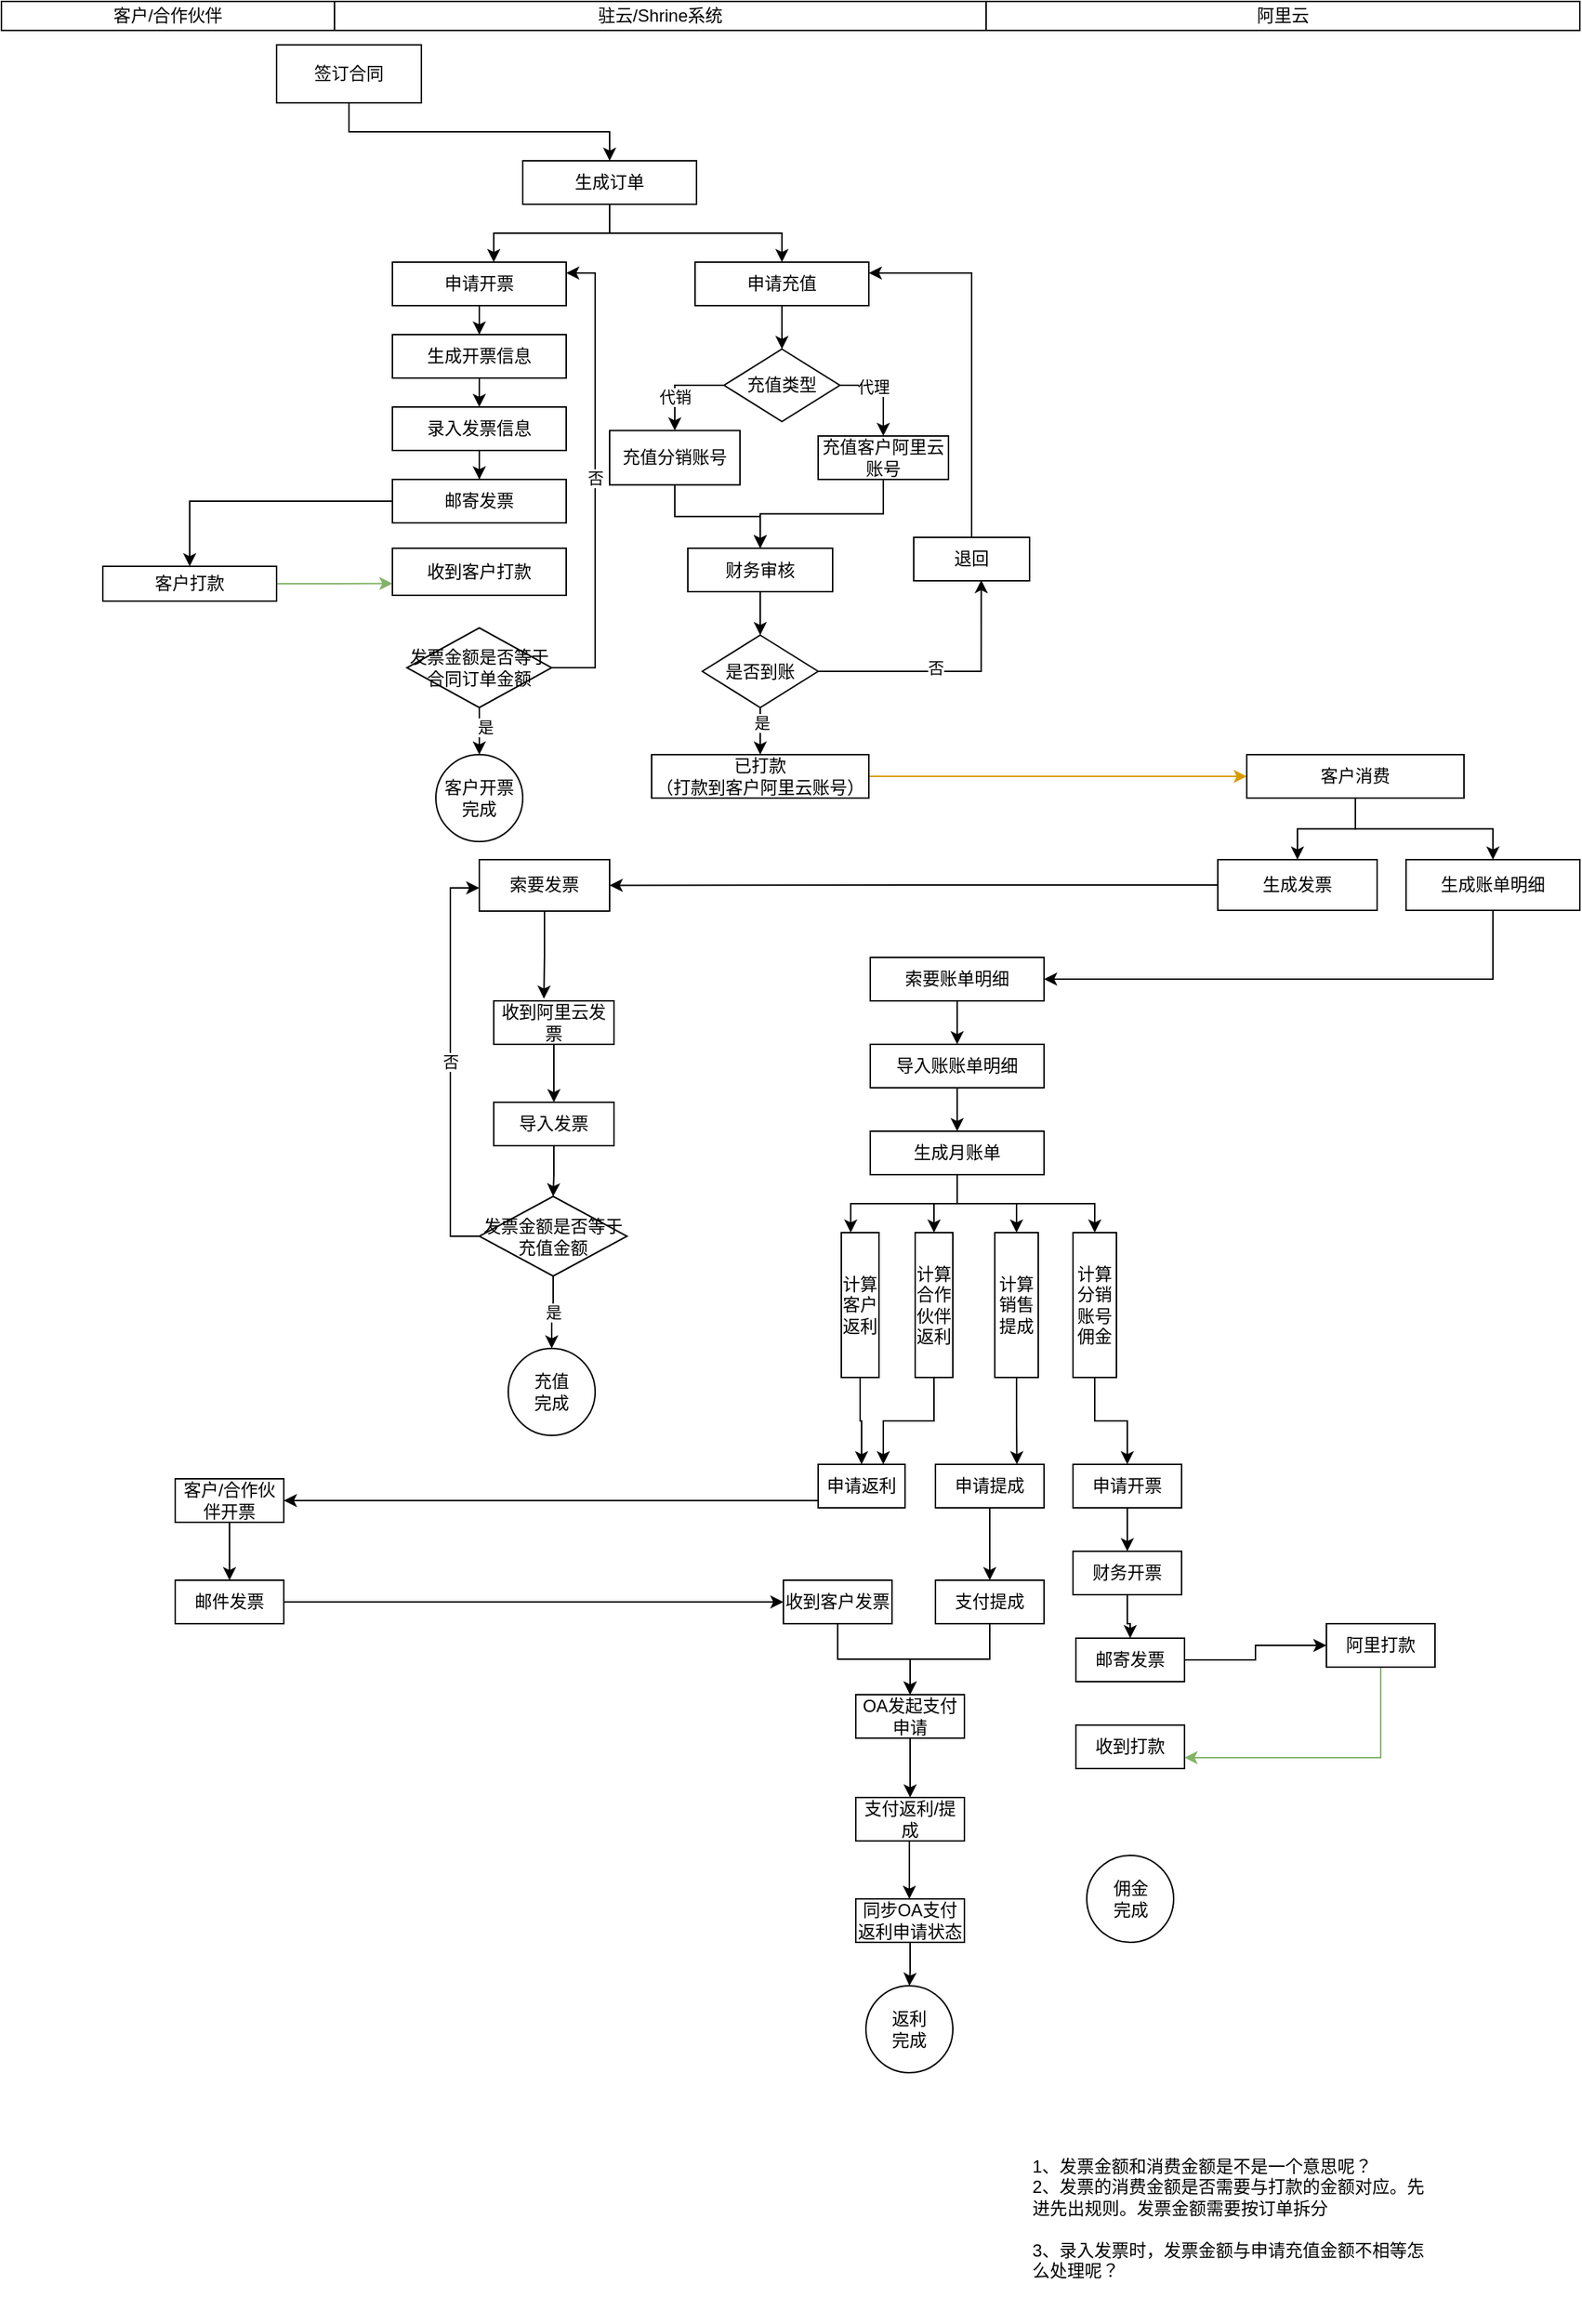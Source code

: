 <mxfile version="14.2.6" type="github">
  <diagram id="roFFfxDUJYIJc8eop7bz" name="Page-1">
    <mxGraphModel dx="1186" dy="674" grid="1" gridSize="10" guides="1" tooltips="1" connect="1" arrows="1" fold="1" page="1" pageScale="1" pageWidth="827" pageHeight="1169" math="0" shadow="0">
      <root>
        <mxCell id="0" />
        <mxCell id="1" parent="0" />
        <mxCell id="rOA4uBclnJZB5DrJUqV7-26" style="edgeStyle=orthogonalEdgeStyle;rounded=0;orthogonalLoop=1;jettySize=auto;html=1;exitX=0.5;exitY=1;exitDx=0;exitDy=0;entryX=0.5;entryY=0;entryDx=0;entryDy=0;" parent="1" source="K8Je6sUpNGUMb3yso3Zy-1" target="K8Je6sUpNGUMb3yso3Zy-2" edge="1">
          <mxGeometry relative="1" as="geometry" />
        </mxCell>
        <mxCell id="K8Je6sUpNGUMb3yso3Zy-1" value="签订合同" style="rounded=0;whiteSpace=wrap;html=1;" parent="1" vertex="1">
          <mxGeometry x="200" y="30" width="100" height="40" as="geometry" />
        </mxCell>
        <mxCell id="rOA4uBclnJZB5DrJUqV7-28" style="edgeStyle=orthogonalEdgeStyle;rounded=0;orthogonalLoop=1;jettySize=auto;html=1;exitX=0.5;exitY=1;exitDx=0;exitDy=0;entryX=0.5;entryY=0;entryDx=0;entryDy=0;" parent="1" source="K8Je6sUpNGUMb3yso3Zy-2" target="K8Je6sUpNGUMb3yso3Zy-3" edge="1">
          <mxGeometry relative="1" as="geometry" />
        </mxCell>
        <mxCell id="AUkhUbtXe1NcL0Z-zVLZ-3" style="edgeStyle=orthogonalEdgeStyle;rounded=0;orthogonalLoop=1;jettySize=auto;html=1;exitX=0.5;exitY=1;exitDx=0;exitDy=0;entryX=0.583;entryY=0;entryDx=0;entryDy=0;entryPerimeter=0;" edge="1" parent="1" source="K8Je6sUpNGUMb3yso3Zy-2" target="VSZwTH_sTi2hfnxuPGPc-11">
          <mxGeometry relative="1" as="geometry" />
        </mxCell>
        <mxCell id="K8Je6sUpNGUMb3yso3Zy-2" value="生成订单" style="rounded=0;whiteSpace=wrap;html=1;" parent="1" vertex="1">
          <mxGeometry x="370" y="110" width="120" height="30" as="geometry" />
        </mxCell>
        <mxCell id="AUkhUbtXe1NcL0Z-zVLZ-97" value="" style="edgeStyle=orthogonalEdgeStyle;rounded=0;orthogonalLoop=1;jettySize=auto;html=1;entryX=0.5;entryY=0;entryDx=0;entryDy=0;" edge="1" parent="1" source="K8Je6sUpNGUMb3yso3Zy-3" target="rOA4uBclnJZB5DrJUqV7-3">
          <mxGeometry relative="1" as="geometry">
            <mxPoint x="549" y="240" as="targetPoint" />
          </mxGeometry>
        </mxCell>
        <mxCell id="K8Je6sUpNGUMb3yso3Zy-3" value="申请充值" style="rounded=0;whiteSpace=wrap;html=1;" parent="1" vertex="1">
          <mxGeometry x="489" y="180" width="120" height="30" as="geometry" />
        </mxCell>
        <mxCell id="AUkhUbtXe1NcL0Z-zVLZ-8" value="" style="edgeStyle=orthogonalEdgeStyle;rounded=0;orthogonalLoop=1;jettySize=auto;html=1;" edge="1" parent="1" source="K8Je6sUpNGUMb3yso3Zy-4" target="K8Je6sUpNGUMb3yso3Zy-5">
          <mxGeometry relative="1" as="geometry" />
        </mxCell>
        <mxCell id="K8Je6sUpNGUMb3yso3Zy-4" value="财务审核" style="rounded=0;whiteSpace=wrap;html=1;" parent="1" vertex="1">
          <mxGeometry x="484" y="377.5" width="100" height="30" as="geometry" />
        </mxCell>
        <mxCell id="rOA4uBclnJZB5DrJUqV7-20" style="edgeStyle=orthogonalEdgeStyle;rounded=0;orthogonalLoop=1;jettySize=auto;html=1;exitX=0.5;exitY=1;exitDx=0;exitDy=0;entryX=0.5;entryY=0;entryDx=0;entryDy=0;" parent="1" source="K8Je6sUpNGUMb3yso3Zy-5" target="K8Je6sUpNGUMb3yso3Zy-6" edge="1">
          <mxGeometry relative="1" as="geometry">
            <Array as="points" />
          </mxGeometry>
        </mxCell>
        <mxCell id="rOA4uBclnJZB5DrJUqV7-21" value="是" style="edgeLabel;html=1;align=center;verticalAlign=middle;resizable=0;points=[];" parent="rOA4uBclnJZB5DrJUqV7-20" vertex="1" connectable="0">
          <mxGeometry x="-0.391" y="1" relative="1" as="geometry">
            <mxPoint as="offset" />
          </mxGeometry>
        </mxCell>
        <mxCell id="rOA4uBclnJZB5DrJUqV7-39" style="edgeStyle=orthogonalEdgeStyle;rounded=0;orthogonalLoop=1;jettySize=auto;html=1;entryX=0.583;entryY=0.983;entryDx=0;entryDy=0;entryPerimeter=0;" parent="1" source="K8Je6sUpNGUMb3yso3Zy-5" target="rOA4uBclnJZB5DrJUqV7-1" edge="1">
          <mxGeometry relative="1" as="geometry">
            <Array as="points">
              <mxPoint x="687" y="463" />
            </Array>
          </mxGeometry>
        </mxCell>
        <mxCell id="rOA4uBclnJZB5DrJUqV7-40" value="否" style="edgeLabel;html=1;align=center;verticalAlign=middle;resizable=0;points=[];" parent="rOA4uBclnJZB5DrJUqV7-39" vertex="1" connectable="0">
          <mxGeometry x="-0.084" y="3" relative="1" as="geometry">
            <mxPoint as="offset" />
          </mxGeometry>
        </mxCell>
        <mxCell id="K8Je6sUpNGUMb3yso3Zy-5" value="是否到账" style="rhombus;whiteSpace=wrap;html=1;" parent="1" vertex="1">
          <mxGeometry x="494" y="437.5" width="80" height="50" as="geometry" />
        </mxCell>
        <mxCell id="AUkhUbtXe1NcL0Z-zVLZ-22" value="" style="edgeStyle=orthogonalEdgeStyle;rounded=0;orthogonalLoop=1;jettySize=auto;html=1;fillColor=#ffe6cc;strokeColor=#d79b00;" edge="1" parent="1" source="K8Je6sUpNGUMb3yso3Zy-6" target="AUkhUbtXe1NcL0Z-zVLZ-21">
          <mxGeometry relative="1" as="geometry" />
        </mxCell>
        <mxCell id="K8Je6sUpNGUMb3yso3Zy-6" value="已打款&lt;br&gt;（打款到客户阿里云账号）" style="rounded=0;whiteSpace=wrap;html=1;" parent="1" vertex="1">
          <mxGeometry x="459" y="520" width="150" height="30" as="geometry" />
        </mxCell>
        <mxCell id="AUkhUbtXe1NcL0Z-zVLZ-20" style="edgeStyle=orthogonalEdgeStyle;rounded=0;orthogonalLoop=1;jettySize=auto;html=1;exitX=0.5;exitY=0;exitDx=0;exitDy=0;entryX=1;entryY=0.25;entryDx=0;entryDy=0;" edge="1" parent="1" source="rOA4uBclnJZB5DrJUqV7-1" target="K8Je6sUpNGUMb3yso3Zy-3">
          <mxGeometry relative="1" as="geometry" />
        </mxCell>
        <mxCell id="rOA4uBclnJZB5DrJUqV7-1" value="退回" style="rounded=0;whiteSpace=wrap;html=1;" parent="1" vertex="1">
          <mxGeometry x="640" y="370" width="80" height="30" as="geometry" />
        </mxCell>
        <mxCell id="rOA4uBclnJZB5DrJUqV7-15" style="edgeStyle=orthogonalEdgeStyle;rounded=0;orthogonalLoop=1;jettySize=auto;html=1;entryX=0.5;entryY=0;entryDx=0;entryDy=0;" parent="1" source="rOA4uBclnJZB5DrJUqV7-2" target="K8Je6sUpNGUMb3yso3Zy-4" edge="1">
          <mxGeometry relative="1" as="geometry">
            <mxPoint x="284" y="497.5" as="targetPoint" />
          </mxGeometry>
        </mxCell>
        <mxCell id="rOA4uBclnJZB5DrJUqV7-2" value="充值分销账号" style="rounded=0;whiteSpace=wrap;html=1;" parent="1" vertex="1">
          <mxGeometry x="430" y="296.25" width="90" height="37.5" as="geometry" />
        </mxCell>
        <mxCell id="rOA4uBclnJZB5DrJUqV7-8" style="edgeStyle=orthogonalEdgeStyle;rounded=0;orthogonalLoop=1;jettySize=auto;html=1;exitX=1;exitY=0.5;exitDx=0;exitDy=0;entryX=0.5;entryY=0;entryDx=0;entryDy=0;" parent="1" source="rOA4uBclnJZB5DrJUqV7-3" target="rOA4uBclnJZB5DrJUqV7-4" edge="1">
          <mxGeometry relative="1" as="geometry">
            <mxPoint x="719" y="327.5" as="sourcePoint" />
          </mxGeometry>
        </mxCell>
        <mxCell id="rOA4uBclnJZB5DrJUqV7-10" value="代理" style="edgeLabel;html=1;align=center;verticalAlign=middle;resizable=0;points=[];" parent="rOA4uBclnJZB5DrJUqV7-8" vertex="1" connectable="0">
          <mxGeometry x="-0.289" y="-1" relative="1" as="geometry">
            <mxPoint as="offset" />
          </mxGeometry>
        </mxCell>
        <mxCell id="AUkhUbtXe1NcL0Z-zVLZ-16" style="edgeStyle=orthogonalEdgeStyle;rounded=0;orthogonalLoop=1;jettySize=auto;html=1;entryX=0.5;entryY=0;entryDx=0;entryDy=0;exitX=0;exitY=0.5;exitDx=0;exitDy=0;" edge="1" parent="1" source="rOA4uBclnJZB5DrJUqV7-3" target="rOA4uBclnJZB5DrJUqV7-2">
          <mxGeometry relative="1" as="geometry">
            <mxPoint x="450" y="290" as="targetPoint" />
          </mxGeometry>
        </mxCell>
        <mxCell id="AUkhUbtXe1NcL0Z-zVLZ-18" value="代销" style="edgeLabel;html=1;align=center;verticalAlign=middle;resizable=0;points=[];" vertex="1" connectable="0" parent="AUkhUbtXe1NcL0Z-zVLZ-16">
          <mxGeometry x="0.286" relative="1" as="geometry">
            <mxPoint as="offset" />
          </mxGeometry>
        </mxCell>
        <mxCell id="rOA4uBclnJZB5DrJUqV7-3" value="充值类型" style="rhombus;whiteSpace=wrap;html=1;" parent="1" vertex="1">
          <mxGeometry x="509" y="240" width="80" height="50" as="geometry" />
        </mxCell>
        <mxCell id="AUkhUbtXe1NcL0Z-zVLZ-7" value="" style="edgeStyle=orthogonalEdgeStyle;rounded=0;orthogonalLoop=1;jettySize=auto;html=1;" edge="1" parent="1" source="rOA4uBclnJZB5DrJUqV7-4" target="K8Je6sUpNGUMb3yso3Zy-4">
          <mxGeometry relative="1" as="geometry" />
        </mxCell>
        <mxCell id="rOA4uBclnJZB5DrJUqV7-4" value="充值客户阿里云账号" style="rounded=0;whiteSpace=wrap;html=1;" parent="1" vertex="1">
          <mxGeometry x="574" y="300" width="90" height="30" as="geometry" />
        </mxCell>
        <mxCell id="rOA4uBclnJZB5DrJUqV7-56" style="edgeStyle=orthogonalEdgeStyle;rounded=0;orthogonalLoop=1;jettySize=auto;html=1;entryX=0.417;entryY=-0.05;entryDx=0;entryDy=0;entryPerimeter=0;" parent="1" source="rOA4uBclnJZB5DrJUqV7-50" target="rOA4uBclnJZB5DrJUqV7-53" edge="1">
          <mxGeometry relative="1" as="geometry" />
        </mxCell>
        <mxCell id="rOA4uBclnJZB5DrJUqV7-50" value="索要发票" style="rounded=0;whiteSpace=wrap;html=1;" parent="1" vertex="1">
          <mxGeometry x="340" y="592.5" width="90" height="35.5" as="geometry" />
        </mxCell>
        <mxCell id="rOA4uBclnJZB5DrJUqV7-58" value="" style="edgeStyle=orthogonalEdgeStyle;rounded=0;orthogonalLoop=1;jettySize=auto;html=1;" parent="1" source="rOA4uBclnJZB5DrJUqV7-53" target="rOA4uBclnJZB5DrJUqV7-57" edge="1">
          <mxGeometry relative="1" as="geometry" />
        </mxCell>
        <mxCell id="rOA4uBclnJZB5DrJUqV7-53" value="收到阿里云发票" style="rounded=0;whiteSpace=wrap;html=1;" parent="1" vertex="1">
          <mxGeometry x="350" y="690" width="83" height="30" as="geometry" />
        </mxCell>
        <mxCell id="rOA4uBclnJZB5DrJUqV7-64" value="" style="edgeStyle=orthogonalEdgeStyle;rounded=0;orthogonalLoop=1;jettySize=auto;html=1;" parent="1" source="rOA4uBclnJZB5DrJUqV7-57" target="rOA4uBclnJZB5DrJUqV7-60" edge="1">
          <mxGeometry relative="1" as="geometry" />
        </mxCell>
        <mxCell id="rOA4uBclnJZB5DrJUqV7-57" value="导入发票" style="rounded=0;whiteSpace=wrap;html=1;" parent="1" vertex="1">
          <mxGeometry x="350" y="760" width="83" height="30" as="geometry" />
        </mxCell>
        <mxCell id="rOA4uBclnJZB5DrJUqV7-65" value="是" style="edgeStyle=orthogonalEdgeStyle;rounded=0;orthogonalLoop=1;jettySize=auto;html=1;" parent="1" source="rOA4uBclnJZB5DrJUqV7-60" target="rOA4uBclnJZB5DrJUqV7-61" edge="1">
          <mxGeometry relative="1" as="geometry" />
        </mxCell>
        <mxCell id="AUkhUbtXe1NcL0Z-zVLZ-101" style="edgeStyle=orthogonalEdgeStyle;rounded=0;orthogonalLoop=1;jettySize=auto;html=1;" edge="1" parent="1" source="rOA4uBclnJZB5DrJUqV7-60">
          <mxGeometry relative="1" as="geometry">
            <mxPoint x="340" y="612" as="targetPoint" />
            <Array as="points">
              <mxPoint x="320" y="853" />
              <mxPoint x="320" y="612" />
            </Array>
          </mxGeometry>
        </mxCell>
        <mxCell id="AUkhUbtXe1NcL0Z-zVLZ-102" value="否" style="edgeLabel;html=1;align=center;verticalAlign=middle;resizable=0;points=[];" vertex="1" connectable="0" parent="AUkhUbtXe1NcL0Z-zVLZ-101">
          <mxGeometry x="0.001" relative="1" as="geometry">
            <mxPoint as="offset" />
          </mxGeometry>
        </mxCell>
        <mxCell id="rOA4uBclnJZB5DrJUqV7-60" value="发票金额是否等于充值金额" style="rhombus;whiteSpace=wrap;html=1;" parent="1" vertex="1">
          <mxGeometry x="340" y="825" width="102" height="55" as="geometry" />
        </mxCell>
        <mxCell id="rOA4uBclnJZB5DrJUqV7-61" value="充值&lt;br&gt;完成" style="ellipse;whiteSpace=wrap;html=1;aspect=fixed;" parent="1" vertex="1">
          <mxGeometry x="360" y="930" width="60" height="60" as="geometry" />
        </mxCell>
        <mxCell id="rOA4uBclnJZB5DrJUqV7-70" value="1、发票金额和消费金额是不是一个意思呢？&lt;br&gt;2、发票的消费金额是否需要与打款的金额对应。先进先出规则。发票金额需要按订单拆分&lt;br&gt;&lt;br&gt;&lt;div&gt;&lt;span&gt;3、录入发票时，发票金额与申请充值金额不相等怎么处理呢？&lt;/span&gt;&lt;/div&gt;&lt;div&gt;&lt;span&gt;&lt;br&gt;&lt;/span&gt;&lt;/div&gt;&lt;div&gt;&lt;br&gt;&lt;/div&gt;" style="text;html=1;strokeColor=none;fillColor=none;align=left;verticalAlign=middle;whiteSpace=wrap;rounded=0;" parent="1" vertex="1">
          <mxGeometry x="720" y="1490" width="280" height="110" as="geometry" />
        </mxCell>
        <mxCell id="VSZwTH_sTi2hfnxuPGPc-5" value="" style="edgeStyle=orthogonalEdgeStyle;rounded=0;orthogonalLoop=1;jettySize=auto;html=1;" parent="1" source="VSZwTH_sTi2hfnxuPGPc-1" target="rOA4uBclnJZB5DrJUqV7-50" edge="1">
          <mxGeometry relative="1" as="geometry" />
        </mxCell>
        <mxCell id="VSZwTH_sTi2hfnxuPGPc-1" value="&lt;span&gt;生成发票&lt;/span&gt;" style="rounded=0;whiteSpace=wrap;html=1;" parent="1" vertex="1">
          <mxGeometry x="850" y="592.5" width="110" height="35" as="geometry" />
        </mxCell>
        <mxCell id="AUkhUbtXe1NcL0Z-zVLZ-47" style="edgeStyle=orthogonalEdgeStyle;rounded=0;orthogonalLoop=1;jettySize=auto;html=1;entryX=1;entryY=0.5;entryDx=0;entryDy=0;exitX=0.5;exitY=1;exitDx=0;exitDy=0;" edge="1" parent="1" source="VSZwTH_sTi2hfnxuPGPc-2" target="AUkhUbtXe1NcL0Z-zVLZ-25">
          <mxGeometry relative="1" as="geometry" />
        </mxCell>
        <mxCell id="VSZwTH_sTi2hfnxuPGPc-2" value="&lt;span&gt;生成账单明细&lt;br&gt;&lt;/span&gt;" style="rounded=0;whiteSpace=wrap;html=1;" parent="1" vertex="1">
          <mxGeometry x="980" y="592.5" width="120" height="35" as="geometry" />
        </mxCell>
        <mxCell id="VSZwTH_sTi2hfnxuPGPc-8" value="驻云/Shrine系统" style="rounded=0;whiteSpace=wrap;html=1;" parent="1" vertex="1">
          <mxGeometry x="240" width="450" height="20" as="geometry" />
        </mxCell>
        <mxCell id="VSZwTH_sTi2hfnxuPGPc-9" value="客户/合作伙伴" style="rounded=0;whiteSpace=wrap;html=1;" parent="1" vertex="1">
          <mxGeometry x="10" width="230" height="20" as="geometry" />
        </mxCell>
        <mxCell id="VSZwTH_sTi2hfnxuPGPc-10" value="阿里云" style="rounded=0;whiteSpace=wrap;html=1;" parent="1" vertex="1">
          <mxGeometry x="690" width="410" height="20" as="geometry" />
        </mxCell>
        <mxCell id="AUkhUbtXe1NcL0Z-zVLZ-85" value="" style="edgeStyle=orthogonalEdgeStyle;rounded=0;orthogonalLoop=1;jettySize=auto;html=1;entryX=0.5;entryY=0;entryDx=0;entryDy=0;" edge="1" parent="1" source="VSZwTH_sTi2hfnxuPGPc-11" target="AUkhUbtXe1NcL0Z-zVLZ-95">
          <mxGeometry relative="1" as="geometry" />
        </mxCell>
        <mxCell id="VSZwTH_sTi2hfnxuPGPc-11" value="申请开票" style="rounded=0;whiteSpace=wrap;html=1;" parent="1" vertex="1">
          <mxGeometry x="280" y="180" width="120" height="30" as="geometry" />
        </mxCell>
        <mxCell id="AUkhUbtXe1NcL0Z-zVLZ-23" value="" style="edgeStyle=orthogonalEdgeStyle;rounded=0;orthogonalLoop=1;jettySize=auto;html=1;" edge="1" parent="1" source="AUkhUbtXe1NcL0Z-zVLZ-21" target="VSZwTH_sTi2hfnxuPGPc-2">
          <mxGeometry relative="1" as="geometry" />
        </mxCell>
        <mxCell id="AUkhUbtXe1NcL0Z-zVLZ-24" style="edgeStyle=orthogonalEdgeStyle;rounded=0;orthogonalLoop=1;jettySize=auto;html=1;entryX=0.5;entryY=0;entryDx=0;entryDy=0;" edge="1" parent="1" source="AUkhUbtXe1NcL0Z-zVLZ-21" target="VSZwTH_sTi2hfnxuPGPc-1">
          <mxGeometry relative="1" as="geometry" />
        </mxCell>
        <mxCell id="AUkhUbtXe1NcL0Z-zVLZ-21" value="客户消费" style="rounded=0;whiteSpace=wrap;html=1;" vertex="1" parent="1">
          <mxGeometry x="870" y="520" width="150" height="30" as="geometry" />
        </mxCell>
        <mxCell id="AUkhUbtXe1NcL0Z-zVLZ-45" style="edgeStyle=orthogonalEdgeStyle;rounded=0;orthogonalLoop=1;jettySize=auto;html=1;entryX=0.5;entryY=0;entryDx=0;entryDy=0;" edge="1" parent="1" source="AUkhUbtXe1NcL0Z-zVLZ-25" target="AUkhUbtXe1NcL0Z-zVLZ-27">
          <mxGeometry relative="1" as="geometry" />
        </mxCell>
        <mxCell id="AUkhUbtXe1NcL0Z-zVLZ-25" value="索要账单明细" style="rounded=0;whiteSpace=wrap;html=1;" vertex="1" parent="1">
          <mxGeometry x="610" y="660" width="120" height="30" as="geometry" />
        </mxCell>
        <mxCell id="AUkhUbtXe1NcL0Z-zVLZ-46" style="edgeStyle=orthogonalEdgeStyle;rounded=0;orthogonalLoop=1;jettySize=auto;html=1;entryX=0.5;entryY=0;entryDx=0;entryDy=0;" edge="1" parent="1" source="AUkhUbtXe1NcL0Z-zVLZ-27" target="AUkhUbtXe1NcL0Z-zVLZ-35">
          <mxGeometry relative="1" as="geometry" />
        </mxCell>
        <mxCell id="AUkhUbtXe1NcL0Z-zVLZ-27" value="导入账账单明细" style="rounded=0;whiteSpace=wrap;html=1;" vertex="1" parent="1">
          <mxGeometry x="610" y="720" width="120" height="30" as="geometry" />
        </mxCell>
        <mxCell id="AUkhUbtXe1NcL0Z-zVLZ-50" style="edgeStyle=orthogonalEdgeStyle;rounded=0;orthogonalLoop=1;jettySize=auto;html=1;" edge="1" parent="1" source="AUkhUbtXe1NcL0Z-zVLZ-29" target="AUkhUbtXe1NcL0Z-zVLZ-48">
          <mxGeometry relative="1" as="geometry" />
        </mxCell>
        <mxCell id="AUkhUbtXe1NcL0Z-zVLZ-29" value="计算分销账号佣金" style="rounded=0;whiteSpace=wrap;html=1;" vertex="1" parent="1">
          <mxGeometry x="750" y="850" width="30" height="100" as="geometry" />
        </mxCell>
        <mxCell id="AUkhUbtXe1NcL0Z-zVLZ-55" style="edgeStyle=orthogonalEdgeStyle;rounded=0;orthogonalLoop=1;jettySize=auto;html=1;entryX=0.5;entryY=0;entryDx=0;entryDy=0;" edge="1" parent="1" source="AUkhUbtXe1NcL0Z-zVLZ-30" target="AUkhUbtXe1NcL0Z-zVLZ-51">
          <mxGeometry relative="1" as="geometry" />
        </mxCell>
        <mxCell id="AUkhUbtXe1NcL0Z-zVLZ-30" value="计算客户返利" style="rounded=0;whiteSpace=wrap;html=1;" vertex="1" parent="1">
          <mxGeometry x="590" y="850" width="26" height="100" as="geometry" />
        </mxCell>
        <mxCell id="AUkhUbtXe1NcL0Z-zVLZ-56" style="edgeStyle=orthogonalEdgeStyle;rounded=0;orthogonalLoop=1;jettySize=auto;html=1;entryX=0.75;entryY=0;entryDx=0;entryDy=0;" edge="1" parent="1" source="AUkhUbtXe1NcL0Z-zVLZ-34" target="AUkhUbtXe1NcL0Z-zVLZ-52">
          <mxGeometry relative="1" as="geometry" />
        </mxCell>
        <mxCell id="AUkhUbtXe1NcL0Z-zVLZ-34" value="计算销售提成" style="rounded=0;whiteSpace=wrap;html=1;" vertex="1" parent="1">
          <mxGeometry x="696" y="850" width="30" height="100" as="geometry" />
        </mxCell>
        <mxCell id="AUkhUbtXe1NcL0Z-zVLZ-37" value="" style="edgeStyle=orthogonalEdgeStyle;rounded=0;orthogonalLoop=1;jettySize=auto;html=1;" edge="1" parent="1" source="AUkhUbtXe1NcL0Z-zVLZ-35" target="AUkhUbtXe1NcL0Z-zVLZ-34">
          <mxGeometry relative="1" as="geometry" />
        </mxCell>
        <mxCell id="AUkhUbtXe1NcL0Z-zVLZ-39" style="edgeStyle=orthogonalEdgeStyle;rounded=0;orthogonalLoop=1;jettySize=auto;html=1;entryX=0.5;entryY=0;entryDx=0;entryDy=0;" edge="1" parent="1" target="AUkhUbtXe1NcL0Z-zVLZ-29">
          <mxGeometry relative="1" as="geometry">
            <mxPoint x="670" y="810" as="sourcePoint" />
            <Array as="points">
              <mxPoint x="670" y="830" />
              <mxPoint x="765" y="830" />
            </Array>
          </mxGeometry>
        </mxCell>
        <mxCell id="AUkhUbtXe1NcL0Z-zVLZ-40" style="edgeStyle=orthogonalEdgeStyle;rounded=0;orthogonalLoop=1;jettySize=auto;html=1;entryX=0.25;entryY=0;entryDx=0;entryDy=0;" edge="1" parent="1" source="AUkhUbtXe1NcL0Z-zVLZ-35" target="AUkhUbtXe1NcL0Z-zVLZ-30">
          <mxGeometry relative="1" as="geometry" />
        </mxCell>
        <mxCell id="AUkhUbtXe1NcL0Z-zVLZ-41" style="edgeStyle=orthogonalEdgeStyle;rounded=0;orthogonalLoop=1;jettySize=auto;html=1;entryX=0.5;entryY=0;entryDx=0;entryDy=0;" edge="1" parent="1" target="AUkhUbtXe1NcL0Z-zVLZ-36">
          <mxGeometry relative="1" as="geometry">
            <mxPoint x="670" y="810" as="sourcePoint" />
            <Array as="points">
              <mxPoint x="670" y="830" />
              <mxPoint x="654" y="830" />
            </Array>
          </mxGeometry>
        </mxCell>
        <mxCell id="AUkhUbtXe1NcL0Z-zVLZ-35" value="生成月账单" style="rounded=0;whiteSpace=wrap;html=1;" vertex="1" parent="1">
          <mxGeometry x="610" y="780" width="120" height="30" as="geometry" />
        </mxCell>
        <mxCell id="AUkhUbtXe1NcL0Z-zVLZ-54" style="edgeStyle=orthogonalEdgeStyle;rounded=0;orthogonalLoop=1;jettySize=auto;html=1;entryX=0.75;entryY=0;entryDx=0;entryDy=0;exitX=0.5;exitY=1;exitDx=0;exitDy=0;" edge="1" parent="1" source="AUkhUbtXe1NcL0Z-zVLZ-36" target="AUkhUbtXe1NcL0Z-zVLZ-51">
          <mxGeometry relative="1" as="geometry" />
        </mxCell>
        <mxCell id="AUkhUbtXe1NcL0Z-zVLZ-36" value="计算合作伙伴返利&lt;br&gt;" style="rounded=0;whiteSpace=wrap;html=1;" vertex="1" parent="1">
          <mxGeometry x="641" y="850" width="26" height="100" as="geometry" />
        </mxCell>
        <mxCell id="AUkhUbtXe1NcL0Z-zVLZ-75" style="edgeStyle=orthogonalEdgeStyle;rounded=0;orthogonalLoop=1;jettySize=auto;html=1;entryX=0.5;entryY=0;entryDx=0;entryDy=0;" edge="1" parent="1" source="AUkhUbtXe1NcL0Z-zVLZ-48" target="AUkhUbtXe1NcL0Z-zVLZ-57">
          <mxGeometry relative="1" as="geometry" />
        </mxCell>
        <mxCell id="AUkhUbtXe1NcL0Z-zVLZ-48" value="申请开票" style="rounded=0;whiteSpace=wrap;html=1;" vertex="1" parent="1">
          <mxGeometry x="750" y="1010" width="75" height="30" as="geometry" />
        </mxCell>
        <mxCell id="AUkhUbtXe1NcL0Z-zVLZ-64" style="edgeStyle=orthogonalEdgeStyle;rounded=0;orthogonalLoop=1;jettySize=auto;html=1;entryX=1;entryY=0.5;entryDx=0;entryDy=0;" edge="1" parent="1" source="AUkhUbtXe1NcL0Z-zVLZ-51" target="AUkhUbtXe1NcL0Z-zVLZ-62">
          <mxGeometry relative="1" as="geometry">
            <Array as="points">
              <mxPoint x="480" y="1035" />
              <mxPoint x="480" y="1035" />
            </Array>
          </mxGeometry>
        </mxCell>
        <mxCell id="AUkhUbtXe1NcL0Z-zVLZ-51" value="申请返利" style="rounded=0;whiteSpace=wrap;html=1;" vertex="1" parent="1">
          <mxGeometry x="574" y="1010" width="60" height="30" as="geometry" />
        </mxCell>
        <mxCell id="AUkhUbtXe1NcL0Z-zVLZ-81" value="" style="edgeStyle=orthogonalEdgeStyle;rounded=0;orthogonalLoop=1;jettySize=auto;html=1;" edge="1" parent="1" source="AUkhUbtXe1NcL0Z-zVLZ-52" target="AUkhUbtXe1NcL0Z-zVLZ-80">
          <mxGeometry relative="1" as="geometry" />
        </mxCell>
        <mxCell id="AUkhUbtXe1NcL0Z-zVLZ-52" value="申请提成" style="rounded=0;whiteSpace=wrap;html=1;" vertex="1" parent="1">
          <mxGeometry x="655" y="1010" width="75" height="30" as="geometry" />
        </mxCell>
        <mxCell id="AUkhUbtXe1NcL0Z-zVLZ-76" value="" style="edgeStyle=orthogonalEdgeStyle;rounded=0;orthogonalLoop=1;jettySize=auto;html=1;entryX=0.5;entryY=0;entryDx=0;entryDy=0;" edge="1" parent="1" source="AUkhUbtXe1NcL0Z-zVLZ-57" target="AUkhUbtXe1NcL0Z-zVLZ-58">
          <mxGeometry relative="1" as="geometry" />
        </mxCell>
        <mxCell id="AUkhUbtXe1NcL0Z-zVLZ-57" value="财务开票" style="rounded=0;whiteSpace=wrap;html=1;" vertex="1" parent="1">
          <mxGeometry x="750" y="1070" width="75" height="30" as="geometry" />
        </mxCell>
        <mxCell id="AUkhUbtXe1NcL0Z-zVLZ-77" style="edgeStyle=orthogonalEdgeStyle;rounded=0;orthogonalLoop=1;jettySize=auto;html=1;" edge="1" parent="1" source="AUkhUbtXe1NcL0Z-zVLZ-58" target="AUkhUbtXe1NcL0Z-zVLZ-59">
          <mxGeometry relative="1" as="geometry" />
        </mxCell>
        <mxCell id="AUkhUbtXe1NcL0Z-zVLZ-58" value="邮寄发票" style="rounded=0;whiteSpace=wrap;html=1;" vertex="1" parent="1">
          <mxGeometry x="752" y="1130" width="75" height="30" as="geometry" />
        </mxCell>
        <mxCell id="AUkhUbtXe1NcL0Z-zVLZ-78" style="edgeStyle=orthogonalEdgeStyle;rounded=0;orthogonalLoop=1;jettySize=auto;html=1;entryX=1;entryY=0.75;entryDx=0;entryDy=0;exitX=0.5;exitY=1;exitDx=0;exitDy=0;fillColor=#d5e8d4;strokeColor=#82b366;" edge="1" parent="1" source="AUkhUbtXe1NcL0Z-zVLZ-59" target="AUkhUbtXe1NcL0Z-zVLZ-60">
          <mxGeometry relative="1" as="geometry" />
        </mxCell>
        <mxCell id="AUkhUbtXe1NcL0Z-zVLZ-59" value="阿里打款" style="rounded=0;whiteSpace=wrap;html=1;" vertex="1" parent="1">
          <mxGeometry x="925" y="1120" width="75" height="30" as="geometry" />
        </mxCell>
        <mxCell id="AUkhUbtXe1NcL0Z-zVLZ-60" value="收到打款" style="rounded=0;whiteSpace=wrap;html=1;" vertex="1" parent="1">
          <mxGeometry x="752" y="1190" width="75" height="30" as="geometry" />
        </mxCell>
        <mxCell id="AUkhUbtXe1NcL0Z-zVLZ-69" value="" style="edgeStyle=orthogonalEdgeStyle;rounded=0;orthogonalLoop=1;jettySize=auto;html=1;" edge="1" parent="1" source="AUkhUbtXe1NcL0Z-zVLZ-62" target="AUkhUbtXe1NcL0Z-zVLZ-65">
          <mxGeometry relative="1" as="geometry" />
        </mxCell>
        <mxCell id="AUkhUbtXe1NcL0Z-zVLZ-62" value="客户/合作伙伴开票" style="rounded=0;whiteSpace=wrap;html=1;" vertex="1" parent="1">
          <mxGeometry x="130" y="1020" width="75" height="30" as="geometry" />
        </mxCell>
        <mxCell id="AUkhUbtXe1NcL0Z-zVLZ-116" style="edgeStyle=orthogonalEdgeStyle;rounded=0;orthogonalLoop=1;jettySize=auto;html=1;" edge="1" parent="1" source="AUkhUbtXe1NcL0Z-zVLZ-65" target="AUkhUbtXe1NcL0Z-zVLZ-112">
          <mxGeometry relative="1" as="geometry" />
        </mxCell>
        <mxCell id="AUkhUbtXe1NcL0Z-zVLZ-65" value="邮件发票" style="rounded=0;whiteSpace=wrap;html=1;" vertex="1" parent="1">
          <mxGeometry x="130" y="1090" width="75" height="30" as="geometry" />
        </mxCell>
        <mxCell id="AUkhUbtXe1NcL0Z-zVLZ-122" value="" style="edgeStyle=orthogonalEdgeStyle;rounded=0;orthogonalLoop=1;jettySize=auto;html=1;" edge="1" parent="1" source="AUkhUbtXe1NcL0Z-zVLZ-66" target="AUkhUbtXe1NcL0Z-zVLZ-118">
          <mxGeometry relative="1" as="geometry" />
        </mxCell>
        <mxCell id="AUkhUbtXe1NcL0Z-zVLZ-66" value="同步OA支付返利申请状态" style="rounded=0;whiteSpace=wrap;html=1;" vertex="1" parent="1">
          <mxGeometry x="600" y="1310" width="75" height="30" as="geometry" />
        </mxCell>
        <mxCell id="AUkhUbtXe1NcL0Z-zVLZ-79" value="佣金&lt;br&gt;完成" style="ellipse;whiteSpace=wrap;html=1;aspect=fixed;" vertex="1" parent="1">
          <mxGeometry x="759.5" y="1280" width="60" height="60" as="geometry" />
        </mxCell>
        <mxCell id="AUkhUbtXe1NcL0Z-zVLZ-119" style="edgeStyle=orthogonalEdgeStyle;rounded=0;orthogonalLoop=1;jettySize=auto;html=1;entryX=0.5;entryY=0;entryDx=0;entryDy=0;" edge="1" parent="1" source="AUkhUbtXe1NcL0Z-zVLZ-80" target="AUkhUbtXe1NcL0Z-zVLZ-114">
          <mxGeometry relative="1" as="geometry" />
        </mxCell>
        <mxCell id="AUkhUbtXe1NcL0Z-zVLZ-80" value="支付提成" style="rounded=0;whiteSpace=wrap;html=1;" vertex="1" parent="1">
          <mxGeometry x="655" y="1090" width="75" height="30" as="geometry" />
        </mxCell>
        <mxCell id="AUkhUbtXe1NcL0Z-zVLZ-89" value="" style="edgeStyle=orthogonalEdgeStyle;rounded=0;orthogonalLoop=1;jettySize=auto;html=1;entryX=0.5;entryY=0;entryDx=0;entryDy=0;" edge="1" parent="1" source="AUkhUbtXe1NcL0Z-zVLZ-83" target="AUkhUbtXe1NcL0Z-zVLZ-86">
          <mxGeometry relative="1" as="geometry" />
        </mxCell>
        <mxCell id="AUkhUbtXe1NcL0Z-zVLZ-83" value="录入发票信息" style="rounded=0;whiteSpace=wrap;html=1;" vertex="1" parent="1">
          <mxGeometry x="280" y="280" width="120" height="30" as="geometry" />
        </mxCell>
        <mxCell id="AUkhUbtXe1NcL0Z-zVLZ-93" value="" style="edgeStyle=orthogonalEdgeStyle;rounded=0;orthogonalLoop=1;jettySize=auto;html=1;" edge="1" parent="1" source="AUkhUbtXe1NcL0Z-zVLZ-86" target="AUkhUbtXe1NcL0Z-zVLZ-87">
          <mxGeometry relative="1" as="geometry" />
        </mxCell>
        <mxCell id="AUkhUbtXe1NcL0Z-zVLZ-86" value="邮寄发票" style="rounded=0;whiteSpace=wrap;html=1;" vertex="1" parent="1">
          <mxGeometry x="280" y="330" width="120" height="30" as="geometry" />
        </mxCell>
        <mxCell id="AUkhUbtXe1NcL0Z-zVLZ-94" style="edgeStyle=orthogonalEdgeStyle;rounded=0;orthogonalLoop=1;jettySize=auto;html=1;entryX=0;entryY=0.75;entryDx=0;entryDy=0;exitX=1;exitY=0.5;exitDx=0;exitDy=0;fillColor=#d5e8d4;strokeColor=#82b366;" edge="1" parent="1" source="AUkhUbtXe1NcL0Z-zVLZ-87" target="AUkhUbtXe1NcL0Z-zVLZ-88">
          <mxGeometry relative="1" as="geometry" />
        </mxCell>
        <mxCell id="AUkhUbtXe1NcL0Z-zVLZ-87" value="客户打款" style="rounded=0;whiteSpace=wrap;html=1;" vertex="1" parent="1">
          <mxGeometry x="80" y="390" width="120" height="24" as="geometry" />
        </mxCell>
        <mxCell id="AUkhUbtXe1NcL0Z-zVLZ-88" value="收到客户打款" style="rounded=0;whiteSpace=wrap;html=1;" vertex="1" parent="1">
          <mxGeometry x="280" y="377.5" width="120" height="32.5" as="geometry" />
        </mxCell>
        <mxCell id="AUkhUbtXe1NcL0Z-zVLZ-99" value="" style="edgeStyle=orthogonalEdgeStyle;rounded=0;orthogonalLoop=1;jettySize=auto;html=1;" edge="1" parent="1" source="AUkhUbtXe1NcL0Z-zVLZ-95">
          <mxGeometry relative="1" as="geometry">
            <mxPoint x="340" y="280" as="targetPoint" />
          </mxGeometry>
        </mxCell>
        <mxCell id="AUkhUbtXe1NcL0Z-zVLZ-95" value="生成开票信息" style="rounded=0;whiteSpace=wrap;html=1;" vertex="1" parent="1">
          <mxGeometry x="280" y="230" width="120" height="30" as="geometry" />
        </mxCell>
        <mxCell id="AUkhUbtXe1NcL0Z-zVLZ-105" value="" style="edgeStyle=orthogonalEdgeStyle;rounded=0;orthogonalLoop=1;jettySize=auto;html=1;" edge="1" parent="1" source="AUkhUbtXe1NcL0Z-zVLZ-104" target="AUkhUbtXe1NcL0Z-zVLZ-100">
          <mxGeometry relative="1" as="geometry" />
        </mxCell>
        <mxCell id="AUkhUbtXe1NcL0Z-zVLZ-107" value="是" style="edgeLabel;html=1;align=center;verticalAlign=middle;resizable=0;points=[];" vertex="1" connectable="0" parent="AUkhUbtXe1NcL0Z-zVLZ-105">
          <mxGeometry x="0.111" y="-4" relative="1" as="geometry">
            <mxPoint as="offset" />
          </mxGeometry>
        </mxCell>
        <mxCell id="AUkhUbtXe1NcL0Z-zVLZ-106" value="否" style="edgeStyle=orthogonalEdgeStyle;rounded=0;orthogonalLoop=1;jettySize=auto;html=1;entryX=1;entryY=0.25;entryDx=0;entryDy=0;exitX=1;exitY=0.5;exitDx=0;exitDy=0;" edge="1" parent="1" source="AUkhUbtXe1NcL0Z-zVLZ-104" target="VSZwTH_sTi2hfnxuPGPc-11">
          <mxGeometry relative="1" as="geometry">
            <Array as="points">
              <mxPoint x="420" y="460" />
              <mxPoint x="420" y="188" />
            </Array>
          </mxGeometry>
        </mxCell>
        <mxCell id="AUkhUbtXe1NcL0Z-zVLZ-104" value="发票金额是否等于合同订单金额" style="rhombus;whiteSpace=wrap;html=1;" vertex="1" parent="1">
          <mxGeometry x="290" y="432.5" width="100" height="55" as="geometry" />
        </mxCell>
        <mxCell id="AUkhUbtXe1NcL0Z-zVLZ-100" value="客户开票完成" style="ellipse;whiteSpace=wrap;html=1;aspect=fixed;" vertex="1" parent="1">
          <mxGeometry x="310" y="520" width="60" height="60" as="geometry" />
        </mxCell>
        <mxCell id="AUkhUbtXe1NcL0Z-zVLZ-117" value="" style="edgeStyle=orthogonalEdgeStyle;rounded=0;orthogonalLoop=1;jettySize=auto;html=1;entryX=0.5;entryY=0;entryDx=0;entryDy=0;" edge="1" parent="1" source="AUkhUbtXe1NcL0Z-zVLZ-112" target="AUkhUbtXe1NcL0Z-zVLZ-114">
          <mxGeometry relative="1" as="geometry" />
        </mxCell>
        <mxCell id="AUkhUbtXe1NcL0Z-zVLZ-112" value="收到客户发票" style="rounded=0;whiteSpace=wrap;html=1;" vertex="1" parent="1">
          <mxGeometry x="550" y="1090" width="75" height="30" as="geometry" />
        </mxCell>
        <mxCell id="AUkhUbtXe1NcL0Z-zVLZ-120" value="" style="edgeStyle=orthogonalEdgeStyle;rounded=0;orthogonalLoop=1;jettySize=auto;html=1;" edge="1" parent="1" source="AUkhUbtXe1NcL0Z-zVLZ-114" target="AUkhUbtXe1NcL0Z-zVLZ-115">
          <mxGeometry relative="1" as="geometry" />
        </mxCell>
        <mxCell id="AUkhUbtXe1NcL0Z-zVLZ-114" value="OA发起支付申请" style="rounded=0;whiteSpace=wrap;html=1;" vertex="1" parent="1">
          <mxGeometry x="600" y="1169" width="75" height="30" as="geometry" />
        </mxCell>
        <mxCell id="AUkhUbtXe1NcL0Z-zVLZ-121" value="" style="edgeStyle=orthogonalEdgeStyle;rounded=0;orthogonalLoop=1;jettySize=auto;html=1;" edge="1" parent="1" source="AUkhUbtXe1NcL0Z-zVLZ-115">
          <mxGeometry relative="1" as="geometry">
            <mxPoint x="637" y="1310" as="targetPoint" />
          </mxGeometry>
        </mxCell>
        <mxCell id="AUkhUbtXe1NcL0Z-zVLZ-115" value="支付返利/提成" style="rounded=0;whiteSpace=wrap;html=1;" vertex="1" parent="1">
          <mxGeometry x="600" y="1240" width="75" height="30" as="geometry" />
        </mxCell>
        <mxCell id="AUkhUbtXe1NcL0Z-zVLZ-118" value="返利&lt;br&gt;完成" style="ellipse;whiteSpace=wrap;html=1;aspect=fixed;" vertex="1" parent="1">
          <mxGeometry x="607" y="1370" width="60" height="60" as="geometry" />
        </mxCell>
      </root>
    </mxGraphModel>
  </diagram>
</mxfile>
